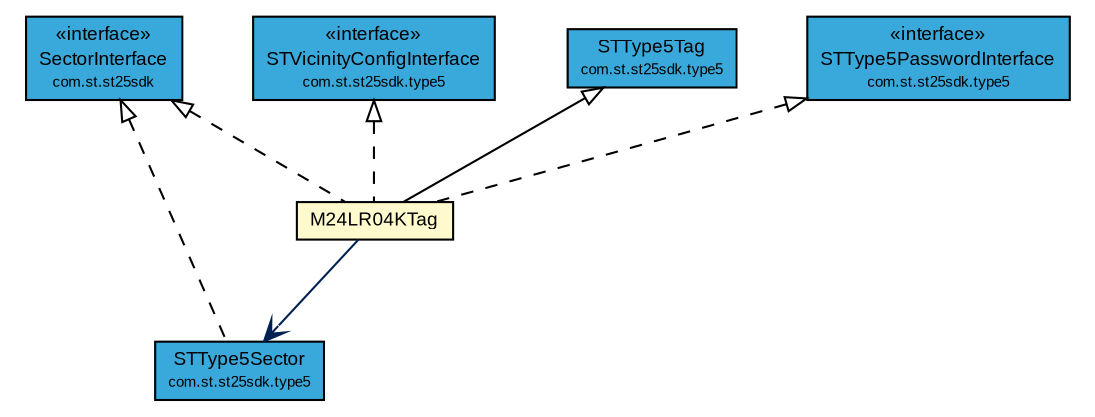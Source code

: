 #!/usr/local/bin/dot
#
# Class diagram 
# Generated by UMLGraph version R5_7_2-3-gee82a7 (http://www.umlgraph.org/)
#

digraph G {
	edge [fontname="arial",fontsize=10,labelfontname="arial",labelfontsize=10];
	node [fontname="arial",fontsize=10,shape=plaintext];
	nodesep=0.25;
	ranksep=0.5;
	// com.st.st25sdk.SectorInterface
	c10733 [label=<<table title="com.st.st25sdk.SectorInterface" border="0" cellborder="1" cellspacing="0" cellpadding="2" port="p" bgcolor="#39a9dc" href="../../SectorInterface.html">
		<tr><td><table border="0" cellspacing="0" cellpadding="1">
<tr><td align="center" balign="center"> &#171;interface&#187; </td></tr>
<tr><td align="center" balign="center"> SectorInterface </td></tr>
<tr><td align="center" balign="center"><font point-size="7.0"> com.st.st25sdk </font></td></tr>
		</table></td></tr>
		</table>>, URL="../../SectorInterface.html", fontname="arial", fontcolor="black", fontsize=9.0];
	// com.st.st25sdk.type5.STVicinityConfigInterface
	c10853 [label=<<table title="com.st.st25sdk.type5.STVicinityConfigInterface" border="0" cellborder="1" cellspacing="0" cellpadding="2" port="p" bgcolor="#39a9dc" href="../STVicinityConfigInterface.html">
		<tr><td><table border="0" cellspacing="0" cellpadding="1">
<tr><td align="center" balign="center"> &#171;interface&#187; </td></tr>
<tr><td align="center" balign="center"> STVicinityConfigInterface </td></tr>
<tr><td align="center" balign="center"><font point-size="7.0"> com.st.st25sdk.type5 </font></td></tr>
		</table></td></tr>
		</table>>, URL="../STVicinityConfigInterface.html", fontname="arial", fontcolor="black", fontsize=9.0];
	// com.st.st25sdk.type5.STType5Tag
	c10854 [label=<<table title="com.st.st25sdk.type5.STType5Tag" border="0" cellborder="1" cellspacing="0" cellpadding="2" port="p" bgcolor="#39a9dc" href="../STType5Tag.html">
		<tr><td><table border="0" cellspacing="0" cellpadding="1">
<tr><td align="center" balign="center"> STType5Tag </td></tr>
<tr><td align="center" balign="center"><font point-size="7.0"> com.st.st25sdk.type5 </font></td></tr>
		</table></td></tr>
		</table>>, URL="../STType5Tag.html", fontname="arial", fontcolor="black", fontsize=9.0];
	// com.st.st25sdk.type5.STType5Sector
	c10855 [label=<<table title="com.st.st25sdk.type5.STType5Sector" border="0" cellborder="1" cellspacing="0" cellpadding="2" port="p" bgcolor="#39a9dc" href="../STType5Sector.html">
		<tr><td><table border="0" cellspacing="0" cellpadding="1">
<tr><td align="center" balign="center"> STType5Sector </td></tr>
<tr><td align="center" balign="center"><font point-size="7.0"> com.st.st25sdk.type5 </font></td></tr>
		</table></td></tr>
		</table>>, URL="../STType5Sector.html", fontname="arial", fontcolor="black", fontsize=9.0];
	// com.st.st25sdk.type5.STType5PasswordInterface
	c10856 [label=<<table title="com.st.st25sdk.type5.STType5PasswordInterface" border="0" cellborder="1" cellspacing="0" cellpadding="2" port="p" bgcolor="#39a9dc" href="../STType5PasswordInterface.html">
		<tr><td><table border="0" cellspacing="0" cellpadding="1">
<tr><td align="center" balign="center"> &#171;interface&#187; </td></tr>
<tr><td align="center" balign="center"> STType5PasswordInterface </td></tr>
<tr><td align="center" balign="center"><font point-size="7.0"> com.st.st25sdk.type5 </font></td></tr>
		</table></td></tr>
		</table>>, URL="../STType5PasswordInterface.html", fontname="arial", fontcolor="black", fontsize=9.0];
	// com.st.st25sdk.type5.m24lr.M24LR04KTag
	c10870 [label=<<table title="com.st.st25sdk.type5.m24lr.M24LR04KTag" border="0" cellborder="1" cellspacing="0" cellpadding="2" port="p" bgcolor="lemonChiffon" href="./M24LR04KTag.html">
		<tr><td><table border="0" cellspacing="0" cellpadding="1">
<tr><td align="center" balign="center"> M24LR04KTag </td></tr>
		</table></td></tr>
		</table>>, URL="./M24LR04KTag.html", fontname="arial", fontcolor="black", fontsize=9.0];
	//com.st.st25sdk.type5.STType5Sector implements com.st.st25sdk.SectorInterface
	c10733:p -> c10855:p [dir=back,arrowtail=empty,style=dashed];
	//com.st.st25sdk.type5.m24lr.M24LR04KTag extends com.st.st25sdk.type5.STType5Tag
	c10854:p -> c10870:p [dir=back,arrowtail=empty];
	//com.st.st25sdk.type5.m24lr.M24LR04KTag implements com.st.st25sdk.SectorInterface
	c10733:p -> c10870:p [dir=back,arrowtail=empty,style=dashed];
	//com.st.st25sdk.type5.m24lr.M24LR04KTag implements com.st.st25sdk.type5.STType5PasswordInterface
	c10856:p -> c10870:p [dir=back,arrowtail=empty,style=dashed];
	//com.st.st25sdk.type5.m24lr.M24LR04KTag implements com.st.st25sdk.type5.STVicinityConfigInterface
	c10853:p -> c10870:p [dir=back,arrowtail=empty,style=dashed];
	// com.st.st25sdk.type5.m24lr.M24LR04KTag NAVASSOC com.st.st25sdk.type5.STType5Sector
	c10870:p -> c10855:p [taillabel="", label="", headlabel="", fontname="arial", fontcolor="#002052", fontsize=10.0, color="#002052", arrowhead=open];
}

